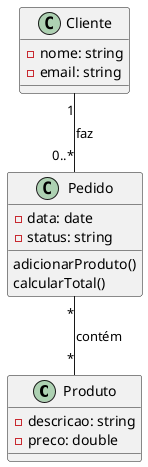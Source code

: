 @startuml VendasOnline

class Produto {
  -descricao: string
  -preco: double
}

class Cliente {
  -nome: string
  -email: string
}

class Pedido {
  -data: date
  -status: string
  adicionarProduto()
  calcularTotal()
}

Cliente "1" -- "0..*" Pedido : faz
Pedido "*" -- "*" Produto : contém

@enduml
